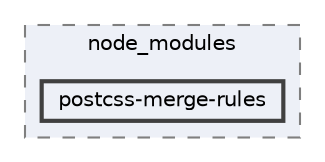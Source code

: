 digraph "pkiclassroomrescheduler/src/main/frontend/node_modules/postcss-merge-rules"
{
 // LATEX_PDF_SIZE
  bgcolor="transparent";
  edge [fontname=Helvetica,fontsize=10,labelfontname=Helvetica,labelfontsize=10];
  node [fontname=Helvetica,fontsize=10,shape=box,height=0.2,width=0.4];
  compound=true
  subgraph clusterdir_72953eda66ccb3a2722c28e1c3e6c23b {
    graph [ bgcolor="#edf0f7", pencolor="grey50", label="node_modules", fontname=Helvetica,fontsize=10 style="filled,dashed", URL="dir_72953eda66ccb3a2722c28e1c3e6c23b.html",tooltip=""]
  dir_83e47e2080c91d1919d8822e67a35907 [label="postcss-merge-rules", fillcolor="#edf0f7", color="grey25", style="filled,bold", URL="dir_83e47e2080c91d1919d8822e67a35907.html",tooltip=""];
  }
}
